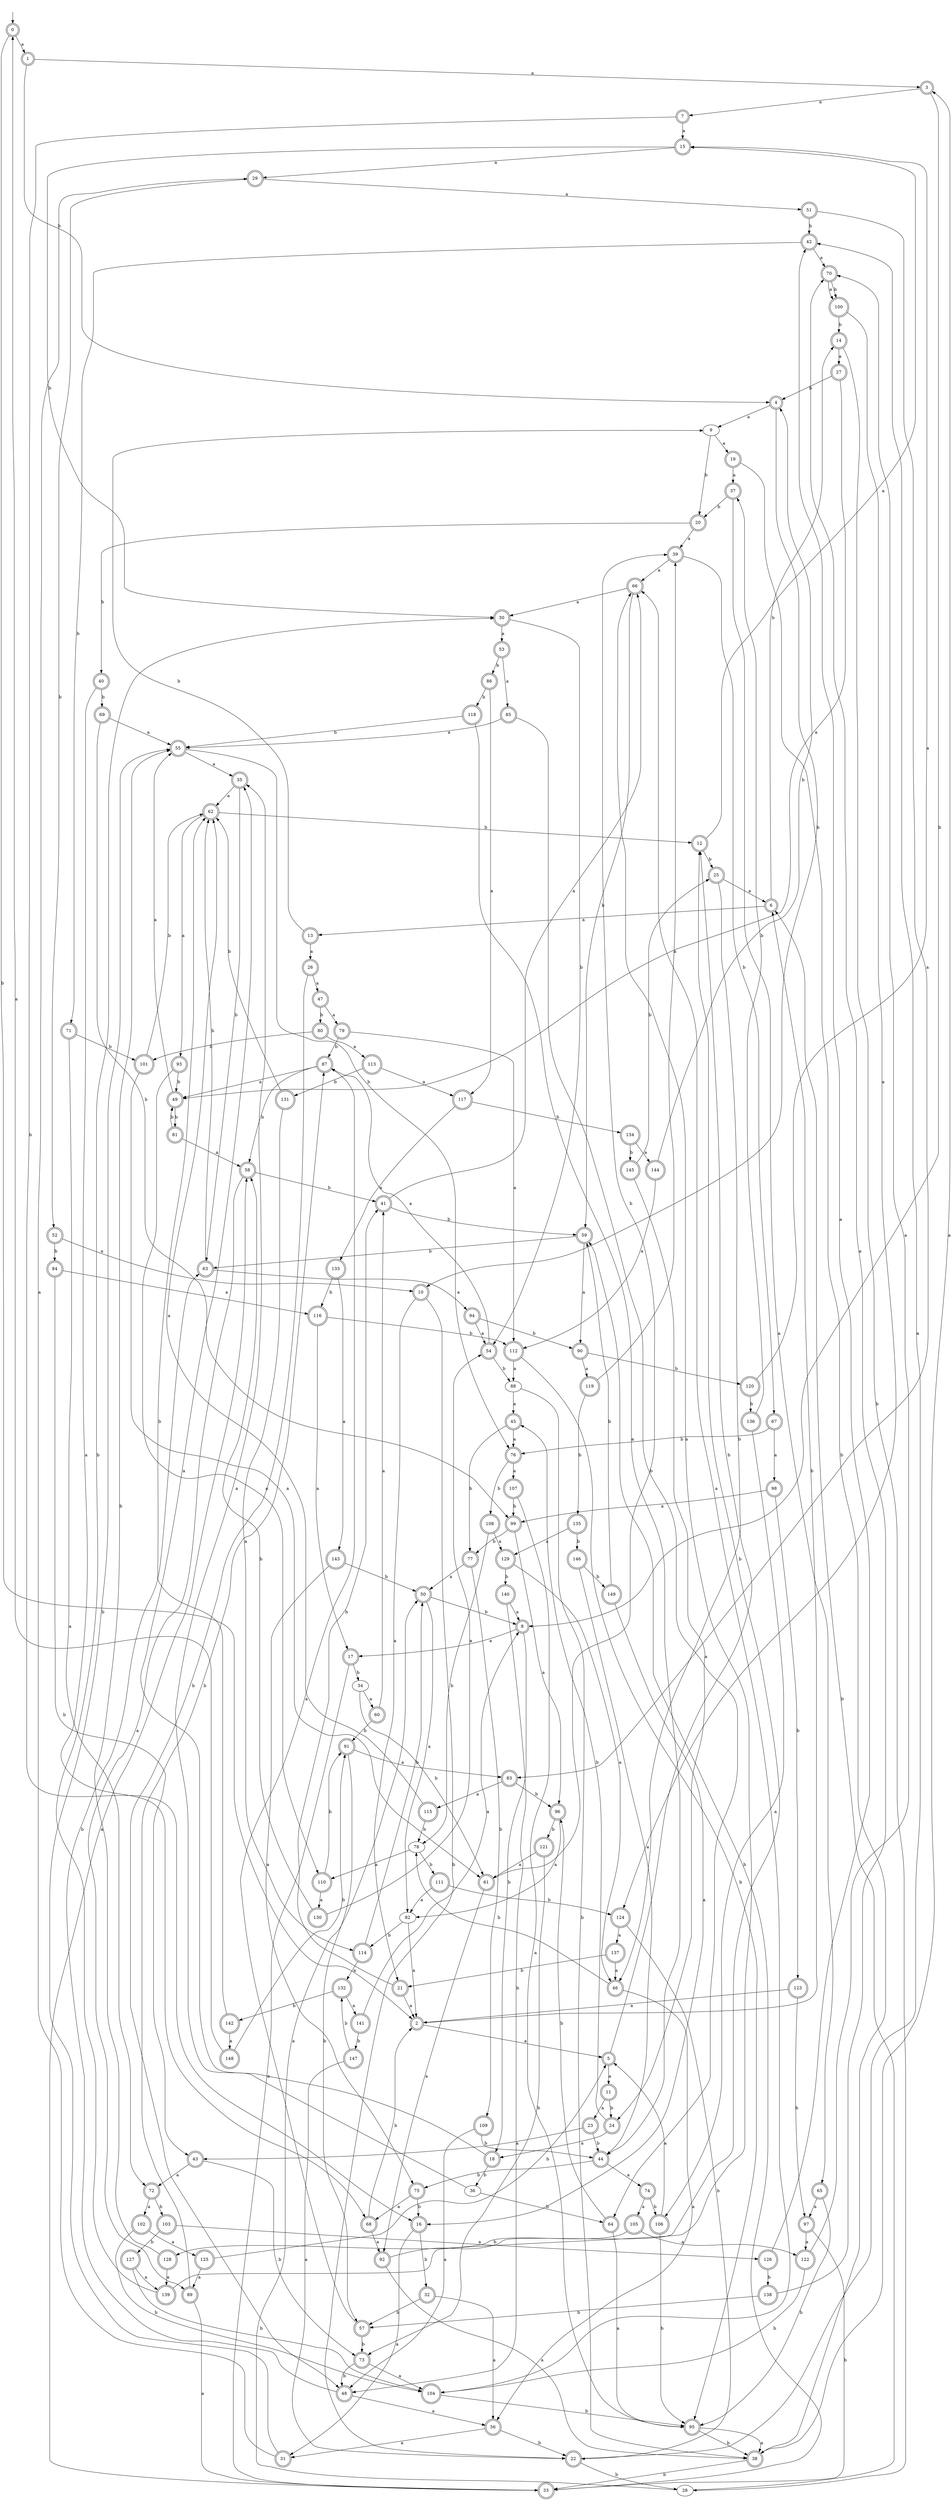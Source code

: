 digraph RandomDFA {
  __start0 [label="", shape=none];
  __start0 -> 0 [label=""];
  0 [shape=circle] [shape=doublecircle]
  0 -> 1 [label="a"]
  0 -> 2 [label="b"]
  1 [shape=doublecircle]
  1 -> 3 [label="a"]
  1 -> 4 [label="b"]
  2 [shape=doublecircle]
  2 -> 5 [label="a"]
  2 -> 6 [label="b"]
  3 [shape=doublecircle]
  3 -> 7 [label="a"]
  3 -> 8 [label="b"]
  4 [shape=doublecircle]
  4 -> 9 [label="a"]
  4 -> 10 [label="b"]
  5 [shape=doublecircle]
  5 -> 11 [label="a"]
  5 -> 12 [label="b"]
  6 [shape=doublecircle]
  6 -> 13 [label="a"]
  6 -> 14 [label="b"]
  7 [shape=doublecircle]
  7 -> 15 [label="a"]
  7 -> 16 [label="b"]
  8 [shape=doublecircle]
  8 -> 17 [label="a"]
  8 -> 18 [label="b"]
  9
  9 -> 19 [label="a"]
  9 -> 20 [label="b"]
  10 [shape=doublecircle]
  10 -> 21 [label="a"]
  10 -> 22 [label="b"]
  11 [shape=doublecircle]
  11 -> 23 [label="a"]
  11 -> 24 [label="b"]
  12 [shape=doublecircle]
  12 -> 15 [label="a"]
  12 -> 25 [label="b"]
  13 [shape=doublecircle]
  13 -> 26 [label="a"]
  13 -> 9 [label="b"]
  14 [shape=doublecircle]
  14 -> 27 [label="a"]
  14 -> 28 [label="b"]
  15 [shape=doublecircle]
  15 -> 29 [label="a"]
  15 -> 30 [label="b"]
  16 [shape=doublecircle]
  16 -> 31 [label="a"]
  16 -> 32 [label="b"]
  17 [shape=doublecircle]
  17 -> 33 [label="a"]
  17 -> 34 [label="b"]
  18 [shape=doublecircle]
  18 -> 35 [label="a"]
  18 -> 36 [label="b"]
  19 [shape=doublecircle]
  19 -> 37 [label="a"]
  19 -> 38 [label="b"]
  20 [shape=doublecircle]
  20 -> 39 [label="a"]
  20 -> 40 [label="b"]
  21 [shape=doublecircle]
  21 -> 2 [label="a"]
  21 -> 41 [label="b"]
  22 [shape=doublecircle]
  22 -> 42 [label="a"]
  22 -> 28 [label="b"]
  23 [shape=doublecircle]
  23 -> 43 [label="a"]
  23 -> 44 [label="b"]
  24 [shape=doublecircle]
  24 -> 18 [label="a"]
  24 -> 45 [label="b"]
  25 [shape=doublecircle]
  25 -> 6 [label="a"]
  25 -> 46 [label="b"]
  26 [shape=doublecircle]
  26 -> 47 [label="a"]
  26 -> 48 [label="b"]
  27 [shape=doublecircle]
  27 -> 49 [label="a"]
  27 -> 4 [label="b"]
  28
  28 -> 50 [label="a"]
  28 -> 6 [label="b"]
  29 [shape=doublecircle]
  29 -> 51 [label="a"]
  29 -> 52 [label="b"]
  30 [shape=doublecircle]
  30 -> 53 [label="a"]
  30 -> 54 [label="b"]
  31 [shape=doublecircle]
  31 -> 29 [label="a"]
  31 -> 55 [label="b"]
  32 [shape=doublecircle]
  32 -> 56 [label="a"]
  32 -> 57 [label="b"]
  33 [shape=doublecircle]
  33 -> 58 [label="a"]
  33 -> 59 [label="b"]
  34
  34 -> 60 [label="a"]
  34 -> 61 [label="b"]
  35 [shape=doublecircle]
  35 -> 62 [label="a"]
  35 -> 63 [label="b"]
  36
  36 -> 35 [label="a"]
  36 -> 64 [label="b"]
  37 [shape=doublecircle]
  37 -> 65 [label="a"]
  37 -> 20 [label="b"]
  38 [shape=doublecircle]
  38 -> 3 [label="a"]
  38 -> 33 [label="b"]
  39 [shape=doublecircle]
  39 -> 66 [label="a"]
  39 -> 67 [label="b"]
  40 [shape=doublecircle]
  40 -> 68 [label="a"]
  40 -> 69 [label="b"]
  41 [shape=doublecircle]
  41 -> 66 [label="a"]
  41 -> 59 [label="b"]
  42 [shape=doublecircle]
  42 -> 70 [label="a"]
  42 -> 71 [label="b"]
  43 [shape=doublecircle]
  43 -> 72 [label="a"]
  43 -> 73 [label="b"]
  44 [shape=doublecircle]
  44 -> 74 [label="a"]
  44 -> 75 [label="b"]
  45 [shape=doublecircle]
  45 -> 76 [label="a"]
  45 -> 77 [label="b"]
  46 [shape=doublecircle]
  46 -> 56 [label="a"]
  46 -> 78 [label="b"]
  47 [shape=doublecircle]
  47 -> 79 [label="a"]
  47 -> 80 [label="b"]
  48 [shape=doublecircle]
  48 -> 56 [label="a"]
  48 -> 63 [label="b"]
  49 [shape=doublecircle]
  49 -> 55 [label="a"]
  49 -> 81 [label="b"]
  50 [shape=doublecircle]
  50 -> 82 [label="a"]
  50 -> 8 [label="b"]
  51 [shape=doublecircle]
  51 -> 83 [label="a"]
  51 -> 42 [label="b"]
  52 [shape=doublecircle]
  52 -> 10 [label="a"]
  52 -> 84 [label="b"]
  53 [shape=doublecircle]
  53 -> 85 [label="a"]
  53 -> 86 [label="b"]
  54 [shape=doublecircle]
  54 -> 87 [label="a"]
  54 -> 88 [label="b"]
  55 [shape=doublecircle]
  55 -> 35 [label="a"]
  55 -> 76 [label="b"]
  56 [shape=doublecircle]
  56 -> 31 [label="a"]
  56 -> 22 [label="b"]
  57 [shape=doublecircle]
  57 -> 87 [label="a"]
  57 -> 73 [label="b"]
  58 [shape=doublecircle]
  58 -> 89 [label="a"]
  58 -> 41 [label="b"]
  59 [shape=doublecircle]
  59 -> 90 [label="a"]
  59 -> 63 [label="b"]
  60 [shape=doublecircle]
  60 -> 41 [label="a"]
  60 -> 91 [label="b"]
  61 [shape=doublecircle]
  61 -> 92 [label="a"]
  61 -> 39 [label="b"]
  62 [shape=doublecircle]
  62 -> 93 [label="a"]
  62 -> 12 [label="b"]
  63 [shape=doublecircle]
  63 -> 94 [label="a"]
  63 -> 62 [label="b"]
  64 [shape=doublecircle]
  64 -> 95 [label="a"]
  64 -> 96 [label="b"]
  65 [shape=doublecircle]
  65 -> 97 [label="a"]
  65 -> 95 [label="b"]
  66 [shape=doublecircle]
  66 -> 30 [label="a"]
  66 -> 59 [label="b"]
  67 [shape=doublecircle]
  67 -> 98 [label="a"]
  67 -> 76 [label="b"]
  68 [shape=doublecircle]
  68 -> 92 [label="a"]
  68 -> 2 [label="b"]
  69 [shape=doublecircle]
  69 -> 55 [label="a"]
  69 -> 99 [label="b"]
  70 [shape=doublecircle]
  70 -> 100 [label="a"]
  70 -> 100 [label="b"]
  71 [shape=doublecircle]
  71 -> 72 [label="a"]
  71 -> 101 [label="b"]
  72 [shape=doublecircle]
  72 -> 102 [label="a"]
  72 -> 103 [label="b"]
  73 [shape=doublecircle]
  73 -> 104 [label="a"]
  73 -> 48 [label="b"]
  74 [shape=doublecircle]
  74 -> 105 [label="a"]
  74 -> 106 [label="b"]
  75 [shape=doublecircle]
  75 -> 68 [label="a"]
  75 -> 16 [label="b"]
  76 [shape=doublecircle]
  76 -> 107 [label="a"]
  76 -> 108 [label="b"]
  77 [shape=doublecircle]
  77 -> 50 [label="a"]
  77 -> 109 [label="b"]
  78
  78 -> 110 [label="a"]
  78 -> 111 [label="b"]
  79 [shape=doublecircle]
  79 -> 112 [label="a"]
  79 -> 87 [label="b"]
  80 [shape=doublecircle]
  80 -> 113 [label="a"]
  80 -> 101 [label="b"]
  81 [shape=doublecircle]
  81 -> 58 [label="a"]
  81 -> 49 [label="b"]
  82
  82 -> 2 [label="a"]
  82 -> 114 [label="b"]
  83 [shape=doublecircle]
  83 -> 115 [label="a"]
  83 -> 96 [label="b"]
  84 [shape=doublecircle]
  84 -> 116 [label="a"]
  84 -> 43 [label="b"]
  85 [shape=doublecircle]
  85 -> 55 [label="a"]
  85 -> 64 [label="b"]
  86 [shape=doublecircle]
  86 -> 117 [label="a"]
  86 -> 118 [label="b"]
  87 [shape=doublecircle]
  87 -> 49 [label="a"]
  87 -> 58 [label="b"]
  88
  88 -> 45 [label="a"]
  88 -> 38 [label="b"]
  89 [shape=doublecircle]
  89 -> 33 [label="a"]
  89 -> 87 [label="b"]
  90 [shape=doublecircle]
  90 -> 119 [label="a"]
  90 -> 120 [label="b"]
  91 [shape=doublecircle]
  91 -> 83 [label="a"]
  91 -> 57 [label="b"]
  92 [shape=doublecircle]
  92 -> 38 [label="a"]
  92 -> 12 [label="b"]
  93 [shape=doublecircle]
  93 -> 110 [label="a"]
  93 -> 49 [label="b"]
  94 [shape=doublecircle]
  94 -> 54 [label="a"]
  94 -> 90 [label="b"]
  95 [shape=doublecircle]
  95 -> 38 [label="a"]
  95 -> 38 [label="b"]
  96 [shape=doublecircle]
  96 -> 82 [label="a"]
  96 -> 121 [label="b"]
  97 [shape=doublecircle]
  97 -> 122 [label="a"]
  97 -> 33 [label="b"]
  98 [shape=doublecircle]
  98 -> 99 [label="a"]
  98 -> 123 [label="b"]
  99 [shape=doublecircle]
  99 -> 96 [label="a"]
  99 -> 77 [label="b"]
  100 [shape=doublecircle]
  100 -> 124 [label="a"]
  100 -> 14 [label="b"]
  101 [shape=doublecircle]
  101 -> 61 [label="a"]
  101 -> 62 [label="b"]
  102 [shape=doublecircle]
  102 -> 125 [label="a"]
  102 -> 104 [label="b"]
  103 [shape=doublecircle]
  103 -> 126 [label="a"]
  103 -> 127 [label="b"]
  104 [shape=doublecircle]
  104 -> 66 [label="a"]
  104 -> 95 [label="b"]
  105 [shape=doublecircle]
  105 -> 122 [label="a"]
  105 -> 128 [label="b"]
  106 [shape=doublecircle]
  106 -> 5 [label="a"]
  106 -> 95 [label="b"]
  107 [shape=doublecircle]
  107 -> 95 [label="a"]
  107 -> 99 [label="b"]
  108 [shape=doublecircle]
  108 -> 129 [label="a"]
  108 -> 78 [label="b"]
  109 [shape=doublecircle]
  109 -> 48 [label="a"]
  109 -> 44 [label="b"]
  110 [shape=doublecircle]
  110 -> 130 [label="a"]
  110 -> 91 [label="b"]
  111 [shape=doublecircle]
  111 -> 82 [label="a"]
  111 -> 124 [label="b"]
  112 [shape=doublecircle]
  112 -> 88 [label="a"]
  112 -> 95 [label="b"]
  113 [shape=doublecircle]
  113 -> 117 [label="a"]
  113 -> 131 [label="b"]
  114 [shape=doublecircle]
  114 -> 132 [label="a"]
  114 -> 50 [label="b"]
  115 [shape=doublecircle]
  115 -> 62 [label="a"]
  115 -> 78 [label="b"]
  116 [shape=doublecircle]
  116 -> 17 [label="a"]
  116 -> 112 [label="b"]
  117 [shape=doublecircle]
  117 -> 133 [label="a"]
  117 -> 134 [label="b"]
  118 [shape=doublecircle]
  118 -> 44 [label="a"]
  118 -> 55 [label="b"]
  119 [shape=doublecircle]
  119 -> 39 [label="a"]
  119 -> 135 [label="b"]
  120 [shape=doublecircle]
  120 -> 15 [label="a"]
  120 -> 136 [label="b"]
  121 [shape=doublecircle]
  121 -> 61 [label="a"]
  121 -> 73 [label="b"]
  122 [shape=doublecircle]
  122 -> 70 [label="a"]
  122 -> 104 [label="b"]
  123 [shape=doublecircle]
  123 -> 2 [label="a"]
  123 -> 97 [label="b"]
  124 [shape=doublecircle]
  124 -> 137 [label="a"]
  124 -> 22 [label="b"]
  125 [shape=doublecircle]
  125 -> 89 [label="a"]
  125 -> 5 [label="b"]
  126 [shape=doublecircle]
  126 -> 42 [label="a"]
  126 -> 138 [label="b"]
  127 [shape=doublecircle]
  127 -> 139 [label="a"]
  127 -> 104 [label="b"]
  128 [shape=doublecircle]
  128 -> 139 [label="a"]
  128 -> 55 [label="b"]
  129 [shape=doublecircle]
  129 -> 46 [label="a"]
  129 -> 140 [label="b"]
  130 [shape=doublecircle]
  130 -> 54 [label="a"]
  130 -> 58 [label="b"]
  131 [shape=doublecircle]
  131 -> 114 [label="a"]
  131 -> 62 [label="b"]
  132 [shape=doublecircle]
  132 -> 141 [label="a"]
  132 -> 142 [label="b"]
  133 [shape=doublecircle]
  133 -> 143 [label="a"]
  133 -> 116 [label="b"]
  134 [shape=doublecircle]
  134 -> 144 [label="a"]
  134 -> 145 [label="b"]
  135 [shape=doublecircle]
  135 -> 129 [label="a"]
  135 -> 146 [label="b"]
  136 [shape=doublecircle]
  136 -> 106 [label="a"]
  136 -> 37 [label="b"]
  137 [shape=doublecircle]
  137 -> 46 [label="a"]
  137 -> 21 [label="b"]
  138 [shape=doublecircle]
  138 -> 70 [label="a"]
  138 -> 57 [label="b"]
  139 [shape=doublecircle]
  139 -> 66 [label="a"]
  139 -> 30 [label="b"]
  140 [shape=doublecircle]
  140 -> 8 [label="a"]
  140 -> 48 [label="b"]
  141 [shape=doublecircle]
  141 -> 8 [label="a"]
  141 -> 147 [label="b"]
  142 [shape=doublecircle]
  142 -> 148 [label="a"]
  142 -> 62 [label="b"]
  143 [shape=doublecircle]
  143 -> 75 [label="a"]
  143 -> 50 [label="b"]
  144 [shape=doublecircle]
  144 -> 112 [label="a"]
  144 -> 4 [label="b"]
  145 [shape=doublecircle]
  145 -> 24 [label="a"]
  145 -> 25 [label="b"]
  146 [shape=doublecircle]
  146 -> 44 [label="a"]
  146 -> 149 [label="b"]
  147 [shape=doublecircle]
  147 -> 22 [label="a"]
  147 -> 132 [label="b"]
  148 [shape=doublecircle]
  148 -> 0 [label="a"]
  148 -> 91 [label="b"]
  149 [shape=doublecircle]
  149 -> 16 [label="a"]
  149 -> 59 [label="b"]
}
